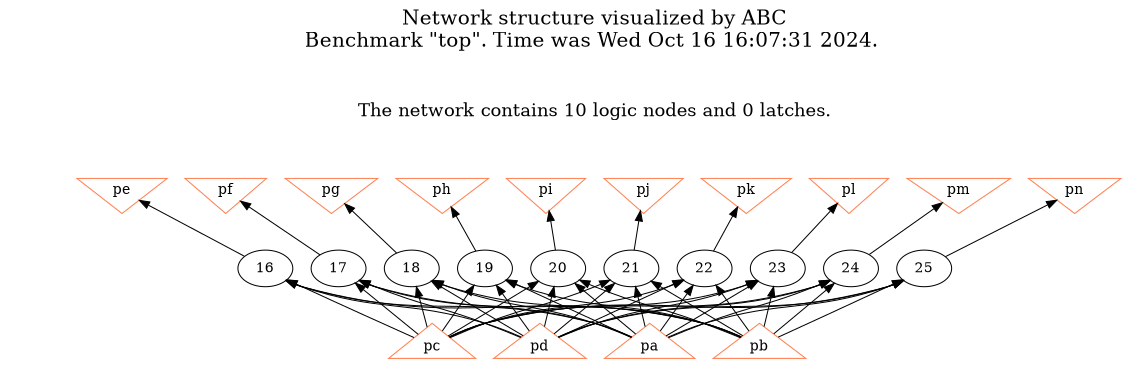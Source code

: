 # Network structure generated by ABC

digraph network {
size = "7.5,10";
center = true;
edge [dir = back];

{
  node [shape = plaintext];
  edge [style = invis];
  LevelTitle1 [label=""];
  LevelTitle2 [label=""];
  Level2 [label = ""];
  Level1 [label = ""];
  Level0 [label = ""];
  LevelTitle1 ->  LevelTitle2 ->  Level2 ->  Level1 ->  Level0;
}

{
  rank = same;
  LevelTitle1;
  title1 [shape=plaintext,
          fontsize=20,
          fontname = "Times-Roman",
          label="Network structure visualized by ABC\nBenchmark \"top\". Time was Wed Oct 16 16:07:31 2024. "
         ];
}

{
  rank = same;
  LevelTitle2;
  title2 [shape=plaintext,
          fontsize=18,
          fontname = "Times-Roman",
          label="The network contains 10 logic nodes and 0 latches.\n"
         ];
}

{
  rank = same;
  Level2;
  Node5 [label = "pe", shape = invtriangle, color = coral, fillcolor = coral];
  Node6 [label = "pf", shape = invtriangle, color = coral, fillcolor = coral];
  Node7 [label = "pg", shape = invtriangle, color = coral, fillcolor = coral];
  Node8 [label = "ph", shape = invtriangle, color = coral, fillcolor = coral];
  Node9 [label = "pi", shape = invtriangle, color = coral, fillcolor = coral];
  Node10 [label = "pj", shape = invtriangle, color = coral, fillcolor = coral];
  Node11 [label = "pk", shape = invtriangle, color = coral, fillcolor = coral];
  Node12 [label = "pl", shape = invtriangle, color = coral, fillcolor = coral];
  Node13 [label = "pm", shape = invtriangle, color = coral, fillcolor = coral];
  Node14 [label = "pn", shape = invtriangle, color = coral, fillcolor = coral];
}

{
  rank = same;
  Level1;
  Node16 [label = "16\n", shape = ellipse];
  Node17 [label = "17\n", shape = ellipse];
  Node18 [label = "18\n", shape = ellipse];
  Node19 [label = "19\n", shape = ellipse];
  Node20 [label = "20\n", shape = ellipse];
  Node21 [label = "21\n", shape = ellipse];
  Node22 [label = "22\n", shape = ellipse];
  Node23 [label = "23\n", shape = ellipse];
  Node24 [label = "24\n", shape = ellipse];
  Node25 [label = "25\n", shape = ellipse];
}

{
  rank = same;
  Level0;
  Node1 [label = "pa", shape = triangle, color = coral, fillcolor = coral];
  Node2 [label = "pb", shape = triangle, color = coral, fillcolor = coral];
  Node3 [label = "pc", shape = triangle, color = coral, fillcolor = coral];
  Node4 [label = "pd", shape = triangle, color = coral, fillcolor = coral];
}

title1 -> title2 [style = invis];
title2 -> Node5 [style = invis];
title2 -> Node6 [style = invis];
title2 -> Node7 [style = invis];
title2 -> Node8 [style = invis];
title2 -> Node9 [style = invis];
title2 -> Node10 [style = invis];
title2 -> Node11 [style = invis];
title2 -> Node12 [style = invis];
title2 -> Node13 [style = invis];
title2 -> Node14 [style = invis];
Node5 -> Node6 [style = invis];
Node6 -> Node7 [style = invis];
Node7 -> Node8 [style = invis];
Node8 -> Node9 [style = invis];
Node9 -> Node10 [style = invis];
Node10 -> Node11 [style = invis];
Node11 -> Node12 [style = invis];
Node12 -> Node13 [style = invis];
Node13 -> Node14 [style = invis];
Node5 -> Node16 [style = solid];
Node6 -> Node17 [style = solid];
Node7 -> Node18 [style = solid];
Node8 -> Node19 [style = solid];
Node9 -> Node20 [style = solid];
Node10 -> Node21 [style = solid];
Node11 -> Node22 [style = solid];
Node12 -> Node23 [style = solid];
Node13 -> Node24 [style = solid];
Node14 -> Node25 [style = solid];
Node16 -> Node1 [style = solid];
Node16 -> Node2 [style = solid];
Node16 -> Node3 [style = solid];
Node16 -> Node4 [style = solid];
Node17 -> Node1 [style = solid];
Node17 -> Node2 [style = solid];
Node17 -> Node3 [style = solid];
Node17 -> Node4 [style = solid];
Node18 -> Node1 [style = solid];
Node18 -> Node2 [style = solid];
Node18 -> Node3 [style = solid];
Node18 -> Node4 [style = solid];
Node19 -> Node1 [style = solid];
Node19 -> Node2 [style = solid];
Node19 -> Node3 [style = solid];
Node19 -> Node4 [style = solid];
Node20 -> Node1 [style = solid];
Node20 -> Node2 [style = solid];
Node20 -> Node3 [style = solid];
Node20 -> Node4 [style = solid];
Node21 -> Node1 [style = solid];
Node21 -> Node2 [style = solid];
Node21 -> Node3 [style = solid];
Node21 -> Node4 [style = solid];
Node22 -> Node1 [style = solid];
Node22 -> Node2 [style = solid];
Node22 -> Node3 [style = solid];
Node22 -> Node4 [style = solid];
Node23 -> Node1 [style = solid];
Node23 -> Node2 [style = solid];
Node23 -> Node3 [style = solid];
Node23 -> Node4 [style = solid];
Node24 -> Node1 [style = solid];
Node24 -> Node2 [style = solid];
Node24 -> Node3 [style = solid];
Node24 -> Node4 [style = solid];
Node25 -> Node1 [style = solid];
Node25 -> Node2 [style = solid];
Node25 -> Node3 [style = solid];
Node25 -> Node4 [style = solid];
}

